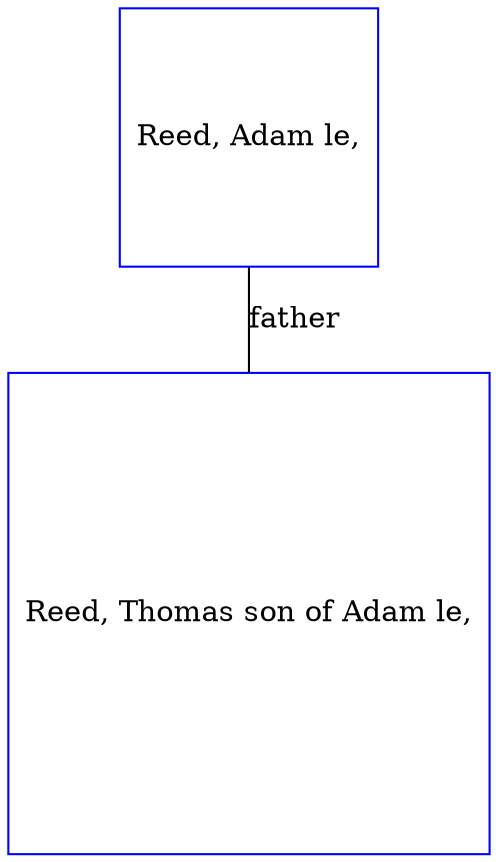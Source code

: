 digraph D {
    edge [dir=none];    node [shape=box];    "009527"   [label="Reed, Thomas son of Adam le,", shape=box, regular=1, color="blue"] ;
"009528"   [label="Reed, Adam le,", shape=box, regular=1, color="blue"] ;
009528->009527 [label="father",arrowsize=0.0]; 
}